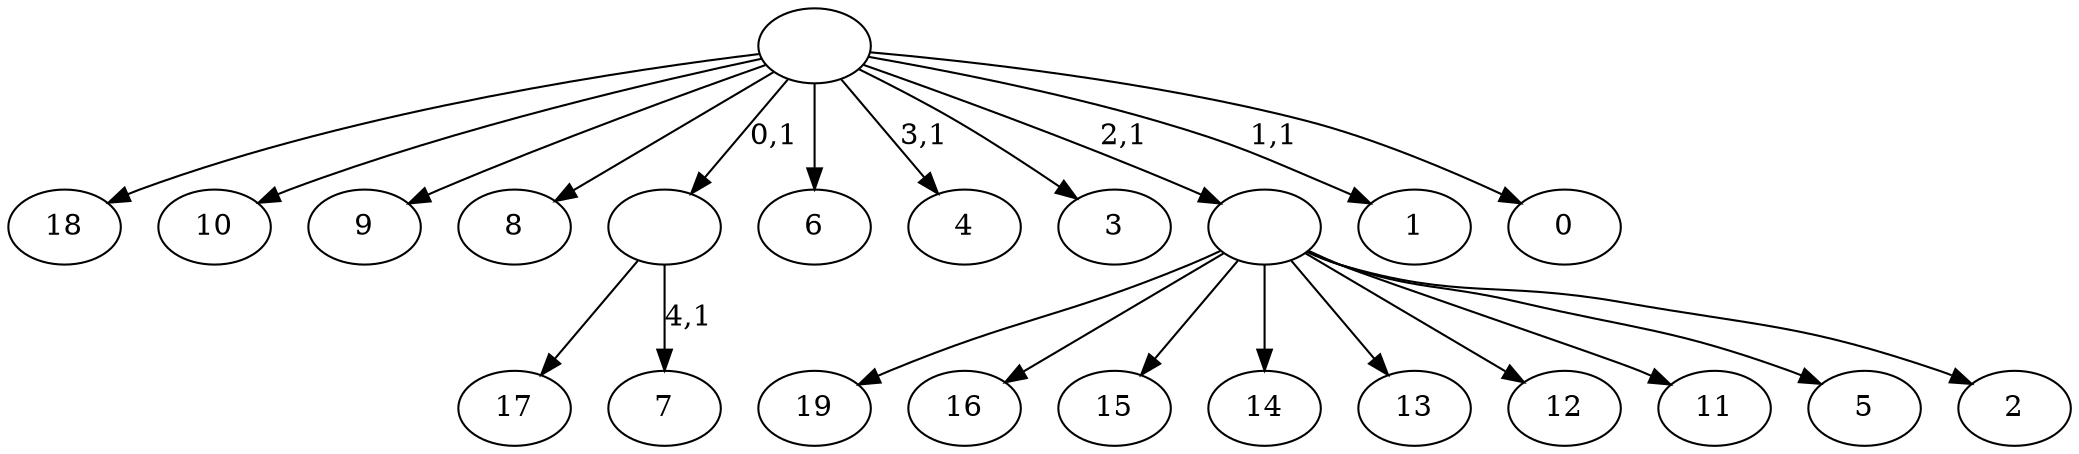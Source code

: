 digraph T {
	25 [label="19"]
	24 [label="18"]
	23 [label="17"]
	22 [label="16"]
	21 [label="15"]
	20 [label="14"]
	19 [label="13"]
	18 [label="12"]
	17 [label="11"]
	16 [label="10"]
	15 [label="9"]
	14 [label="8"]
	13 [label="7"]
	11 [label=""]
	10 [label="6"]
	9 [label="5"]
	8 [label="4"]
	6 [label="3"]
	5 [label="2"]
	4 [label=""]
	3 [label="1"]
	1 [label="0"]
	0 [label=""]
	11 -> 13 [label="4,1"]
	11 -> 23 [label=""]
	4 -> 25 [label=""]
	4 -> 22 [label=""]
	4 -> 21 [label=""]
	4 -> 20 [label=""]
	4 -> 19 [label=""]
	4 -> 18 [label=""]
	4 -> 17 [label=""]
	4 -> 9 [label=""]
	4 -> 5 [label=""]
	0 -> 3 [label="1,1"]
	0 -> 8 [label="3,1"]
	0 -> 24 [label=""]
	0 -> 16 [label=""]
	0 -> 15 [label=""]
	0 -> 14 [label=""]
	0 -> 11 [label="0,1"]
	0 -> 10 [label=""]
	0 -> 6 [label=""]
	0 -> 4 [label="2,1"]
	0 -> 1 [label=""]
}
